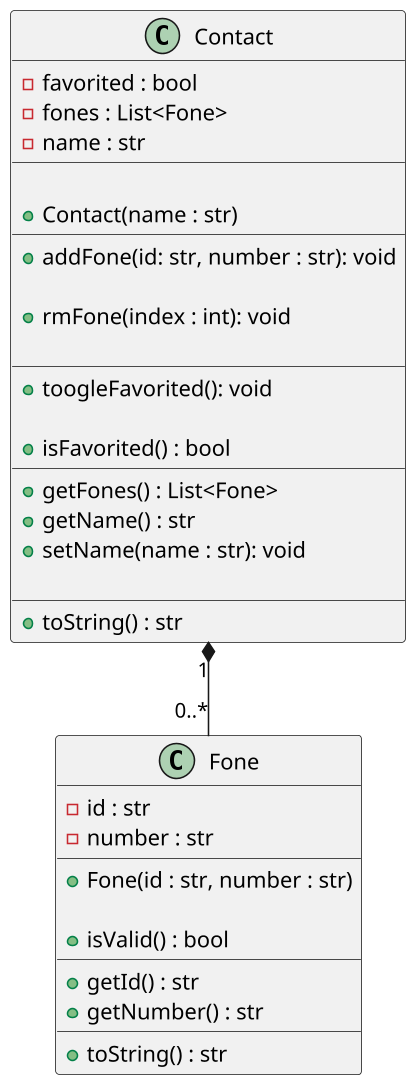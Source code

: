 
@startuml

skinparam defaultFontName "Source Code Pro"
skinparam dpi 150



class Fone {
  - id : str
  - number : str
  __
  ' inicializa as variaveis
  + Fone(id : str, number : str)
  
  ' verifica se o número é um número de telefone válido
  ' crie uma str "validos" com todos os caracteres válidos
  ' para cada caractere c do número:
  '   se c não estiver em validos:
  '     retorne false
  ' retorne true
  + isValid() : bool
  __
  + getId() : str
  + getNumber() : str
  __
  ' Gera uma string para impressão
  ' ex: oi:1234
  + toString() : str
}

class Contact {
  - favorited : bool
  - fones : List<Fone>
  - name : str
  __
  
  ' inicialize o fone com o nome, favorited como false e a lista de fones vazia
  + Contact(name : str)
  __
  ' se fone for válido:
  '   insira no fim da lista de fones
  ' se não:
  '   informe o erro
  + addFone(id: str, number : str): void
  
  ' se o índice existir:
  '   remove o fone pelo indice
  + rmFone(index : int): void
  
  __
  ' favorita ou desfavorita o contato
  + toogleFavorited(): void

  ' retorna se o contato está favoritado
  + isFavorited() : bool
  __
  + getFones() : List<Fone>
  + getName() : str
  + setName(name : str): void

  __
  ' use um contador para mostrar o índice do telefone
  ' use o toString do fone para adicioná-lo à saída
  ' se o contato estiver favoritado, adicione um @ antes do nome
  ' o resultado dever ficar assim:
  ' ex: - david [oi:123, tim:9081, claro:5431]
  + toString() : str
}



Contact "1" *--  "0..*" Fone
@enduml
